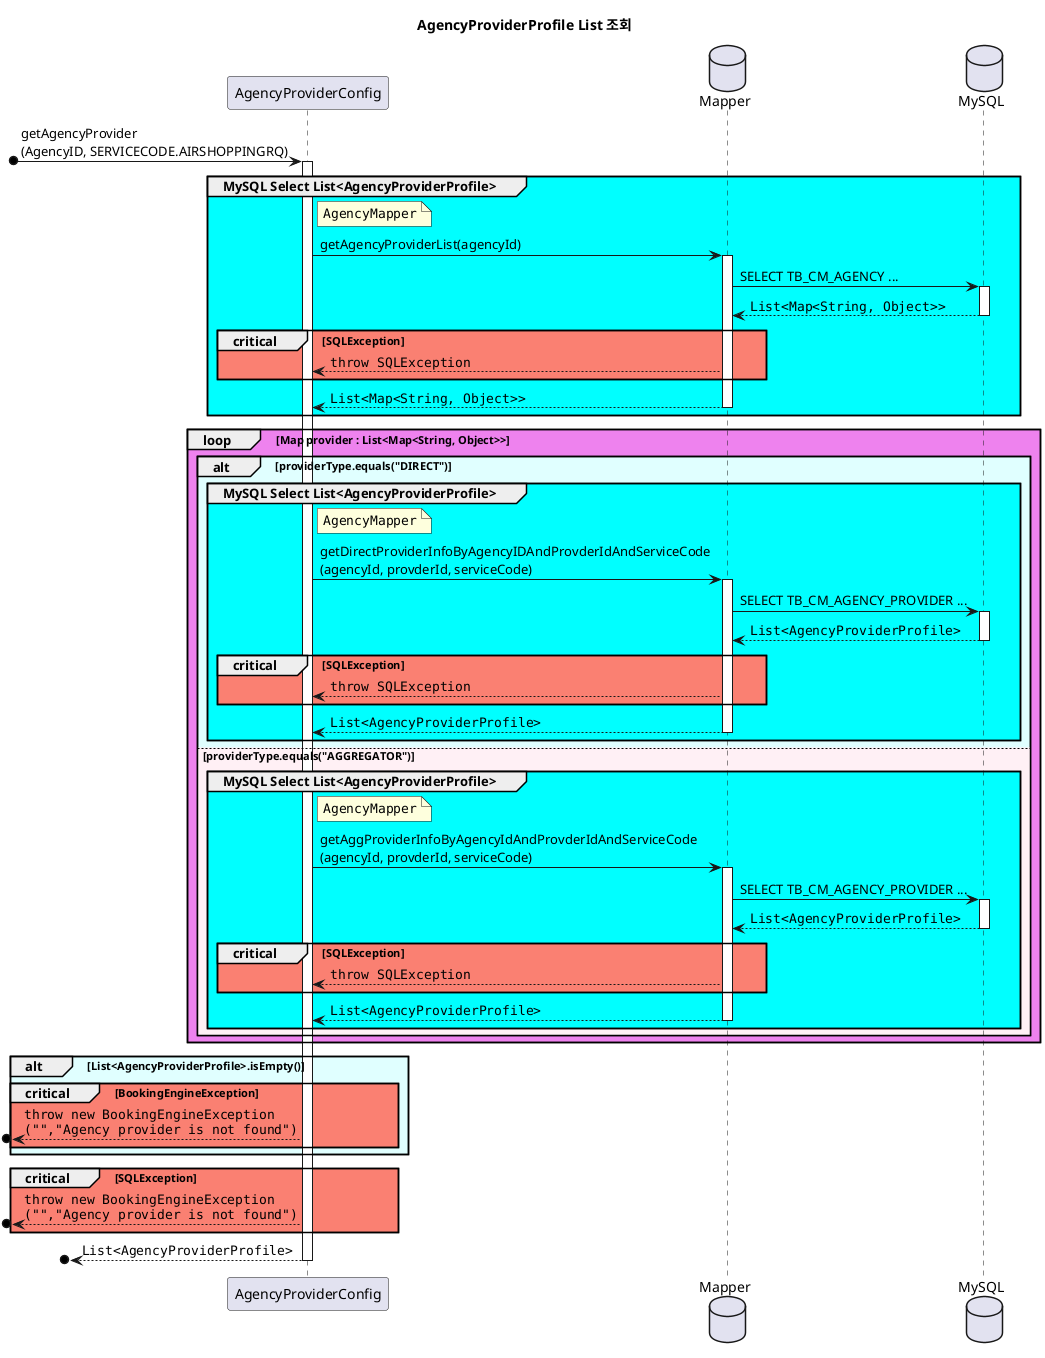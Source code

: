 @startuml

title **AgencyProviderProfile List 조회**

participant AgencyProviderConfig
database Mapper as mapper
database MySQL as mysql

?o-> AgencyProviderConfig ++ : getAgencyProvider\n(AgencyID, SERVICECODE.AIRSHOPPINGRQ)

' MySQL Select
group #Aqua MySQL Select List<AgencyProviderProfile>
    note right of AgencyProviderConfig: ""AgencyMapper""
    AgencyProviderConfig -> mapper ++ : getAgencyProviderList(agencyId)
    mapper -> mysql ++ : SELECT TB_CM_AGENCY ...
    mapper <-- mysql -- : ""List<Map<String, Object>>""

    critical #Salmon SQLException
        AgencyProviderConfig <-- mapper: ""throw SQLException""
    end
    AgencyProviderConfig <-- mapper -- : ""List<Map<String, Object>>""
end

loop #Violet Map provider : List<Map<String, Object>>
    alt #LightCyan providerType.equals("DIRECT")
        ' MySQL Select
        group #Aqua MySQL Select List<AgencyProviderProfile>
            note right of AgencyProviderConfig: ""AgencyMapper""
            AgencyProviderConfig -> mapper ++ : getDirectProviderInfoByAgencyIDAndProvderIdAndServiceCode\n(agencyId, provderId, serviceCode)
            mapper -> mysql ++ : SELECT TB_CM_AGENCY_PROVIDER ...
            mapper <-- mysql -- : ""List<AgencyProviderProfile>""

            critical #Salmon SQLException
                AgencyProviderConfig <-- mapper: ""throw SQLException""
            end
            AgencyProviderConfig <-- mapper -- : ""List<AgencyProviderProfile>""
        end
    else #LavenderBlush providerType.equals("AGGREGATOR")
        ' MySQL Select
        group #Aqua MySQL Select List<AgencyProviderProfile>
            note right of AgencyProviderConfig: ""AgencyMapper""
            AgencyProviderConfig -> mapper ++ : getAggProviderInfoByAgencyIdAndProvderIdAndServiceCode\n(agencyId, provderId, serviceCode)
            mapper -> mysql ++ : SELECT TB_CM_AGENCY_PROVIDER ...
            mapper <-- mysql -- : ""List<AgencyProviderProfile>""

            critical #Salmon SQLException
                AgencyProviderConfig <-- mapper: ""throw SQLException""
            end
            AgencyProviderConfig <-- mapper -- : ""List<AgencyProviderProfile>""
        end
    end
end
alt #LightCyan List<AgencyProviderProfile>.isEmpty()
    critical #Salmon BookingEngineException
        ?o<-- AgencyProviderConfig: ""throw new BookingEngineException""\n""(~"","Agency provider is not found")""
    end
end
critical #Salmon SQLException
    ?o<-- AgencyProviderConfig: ""throw new BookingEngineException""\n""(~"","Agency provider is not found")""
end
?o<-- AgencyProviderConfig -- : ""List<AgencyProviderProfile>""
@enduml
